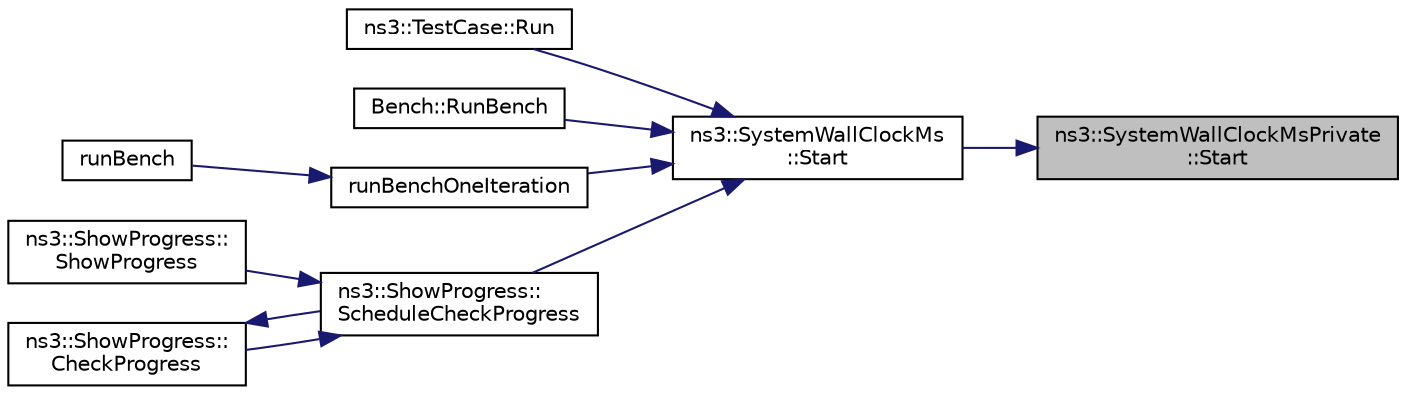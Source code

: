 digraph "ns3::SystemWallClockMsPrivate::Start"
{
 // LATEX_PDF_SIZE
  edge [fontname="Helvetica",fontsize="10",labelfontname="Helvetica",labelfontsize="10"];
  node [fontname="Helvetica",fontsize="10",shape=record];
  rankdir="RL";
  Node1 [label="ns3::SystemWallClockMsPrivate\l::Start",height=0.2,width=0.4,color="black", fillcolor="grey75", style="filled", fontcolor="black",tooltip="Start a measure."];
  Node1 -> Node2 [dir="back",color="midnightblue",fontsize="10",style="solid",fontname="Helvetica"];
  Node2 [label="ns3::SystemWallClockMs\l::Start",height=0.2,width=0.4,color="black", fillcolor="white", style="filled",URL="$classns3_1_1_system_wall_clock_ms.html#a1dcad7d164d74380ce65a76e0ec30b3f",tooltip="Start a measure."];
  Node2 -> Node3 [dir="back",color="midnightblue",fontsize="10",style="solid",fontname="Helvetica"];
  Node3 [label="ns3::TestCase::Run",height=0.2,width=0.4,color="black", fillcolor="white", style="filled",URL="$classns3_1_1_test_case.html#abd20623e3e8fcb6bd4ec69e93f32f621",tooltip="Actually run this TestCase."];
  Node2 -> Node4 [dir="back",color="midnightblue",fontsize="10",style="solid",fontname="Helvetica"];
  Node4 [label="Bench::RunBench",height=0.2,width=0.4,color="black", fillcolor="white", style="filled",URL="$class_bench.html#a0c2b26e8df33c95e6048cd8cac4431c7",tooltip="Run function."];
  Node2 -> Node5 [dir="back",color="midnightblue",fontsize="10",style="solid",fontname="Helvetica"];
  Node5 [label="runBenchOneIteration",height=0.2,width=0.4,color="black", fillcolor="white", style="filled",URL="$bench-packets_8cc.html#a2ea24a8206ba6cea1bc6c670d3d9e133",tooltip=" "];
  Node5 -> Node6 [dir="back",color="midnightblue",fontsize="10",style="solid",fontname="Helvetica"];
  Node6 [label="runBench",height=0.2,width=0.4,color="black", fillcolor="white", style="filled",URL="$bench-packets_8cc.html#a93e05838d65db2451667734dcb3d0b29",tooltip=" "];
  Node2 -> Node7 [dir="back",color="midnightblue",fontsize="10",style="solid",fontname="Helvetica"];
  Node7 [label="ns3::ShowProgress::\lScheduleCheckProgress",height=0.2,width=0.4,color="black", fillcolor="white", style="filled",URL="$classns3_1_1_show_progress.html#aca4d1a937bce4f1d6333009985017de2",tooltip="Schedule the next CheckProgress."];
  Node7 -> Node8 [dir="back",color="midnightblue",fontsize="10",style="solid",fontname="Helvetica"];
  Node8 [label="ns3::ShowProgress::\lShowProgress",height=0.2,width=0.4,color="black", fillcolor="white", style="filled",URL="$classns3_1_1_show_progress.html#a4519023c0e05223634c852e97543ca2f",tooltip="Constructor."];
  Node7 -> Node9 [dir="back",color="midnightblue",fontsize="10",style="solid",fontname="Helvetica"];
  Node9 [label="ns3::ShowProgress::\lCheckProgress",height=0.2,width=0.4,color="black", fillcolor="white", style="filled",URL="$classns3_1_1_show_progress.html#a49719b055f8012ca440105a7a0938180",tooltip="Check on execution progress."];
  Node9 -> Node7 [dir="back",color="midnightblue",fontsize="10",style="solid",fontname="Helvetica"];
}

